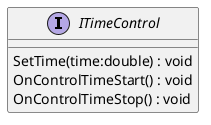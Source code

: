 @startuml
interface ITimeControl {
    SetTime(time:double) : void
    OnControlTimeStart() : void
    OnControlTimeStop() : void
}
@enduml
